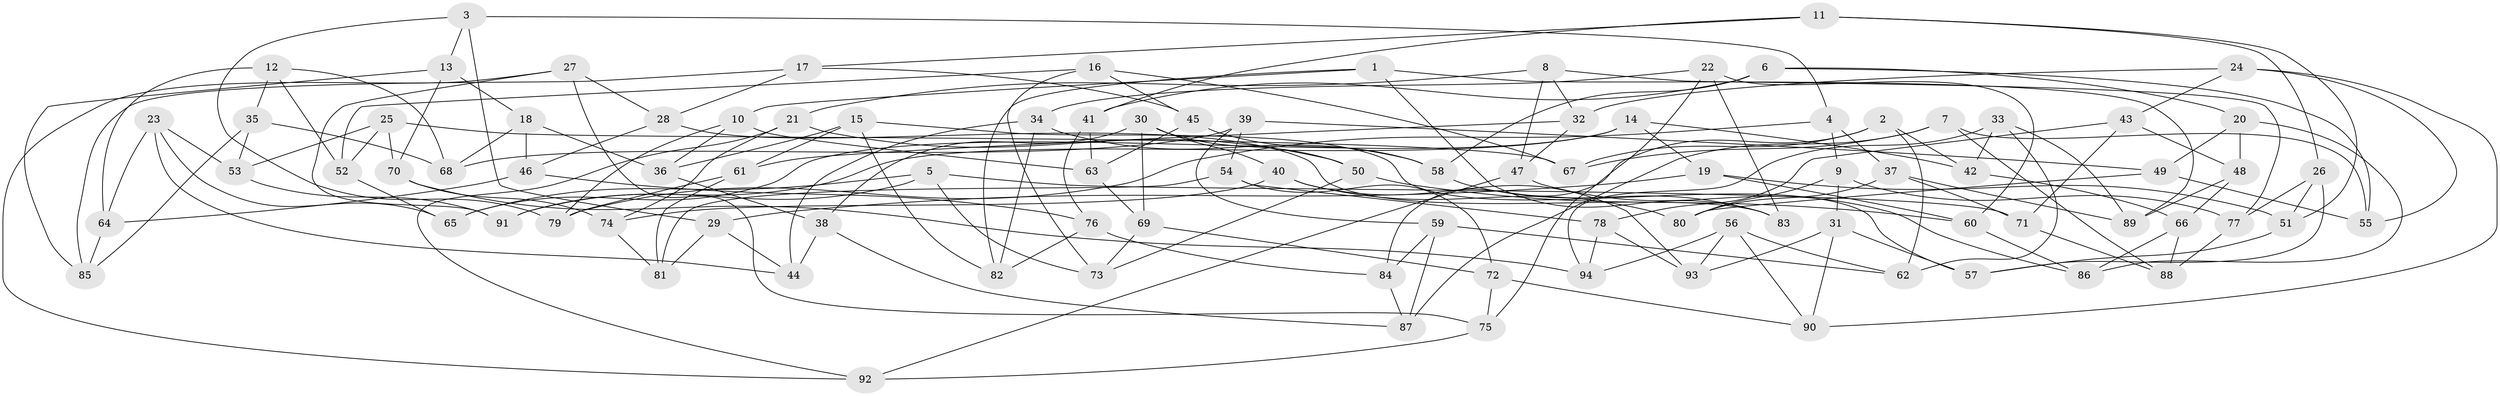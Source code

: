 // Generated by graph-tools (version 1.1) at 2025/16/03/09/25 04:16:15]
// undirected, 94 vertices, 188 edges
graph export_dot {
graph [start="1"]
  node [color=gray90,style=filled];
  1;
  2;
  3;
  4;
  5;
  6;
  7;
  8;
  9;
  10;
  11;
  12;
  13;
  14;
  15;
  16;
  17;
  18;
  19;
  20;
  21;
  22;
  23;
  24;
  25;
  26;
  27;
  28;
  29;
  30;
  31;
  32;
  33;
  34;
  35;
  36;
  37;
  38;
  39;
  40;
  41;
  42;
  43;
  44;
  45;
  46;
  47;
  48;
  49;
  50;
  51;
  52;
  53;
  54;
  55;
  56;
  57;
  58;
  59;
  60;
  61;
  62;
  63;
  64;
  65;
  66;
  67;
  68;
  69;
  70;
  71;
  72;
  73;
  74;
  75;
  76;
  77;
  78;
  79;
  80;
  81;
  82;
  83;
  84;
  85;
  86;
  87;
  88;
  89;
  90;
  91;
  92;
  93;
  94;
  1 -- 89;
  1 -- 83;
  1 -- 82;
  1 -- 10;
  2 -- 62;
  2 -- 84;
  2 -- 67;
  2 -- 42;
  3 -- 4;
  3 -- 13;
  3 -- 79;
  3 -- 29;
  4 -- 9;
  4 -- 79;
  4 -- 37;
  5 -- 73;
  5 -- 71;
  5 -- 91;
  5 -- 65;
  6 -- 58;
  6 -- 20;
  6 -- 55;
  6 -- 41;
  7 -- 67;
  7 -- 88;
  7 -- 55;
  7 -- 87;
  8 -- 32;
  8 -- 21;
  8 -- 77;
  8 -- 47;
  9 -- 77;
  9 -- 80;
  9 -- 31;
  10 -- 63;
  10 -- 79;
  10 -- 36;
  11 -- 41;
  11 -- 51;
  11 -- 26;
  11 -- 17;
  12 -- 35;
  12 -- 64;
  12 -- 68;
  12 -- 52;
  13 -- 70;
  13 -- 85;
  13 -- 18;
  14 -- 19;
  14 -- 42;
  14 -- 91;
  14 -- 65;
  15 -- 82;
  15 -- 61;
  15 -- 36;
  15 -- 57;
  16 -- 45;
  16 -- 73;
  16 -- 67;
  16 -- 52;
  17 -- 45;
  17 -- 28;
  17 -- 85;
  18 -- 68;
  18 -- 36;
  18 -- 46;
  19 -- 51;
  19 -- 60;
  19 -- 29;
  20 -- 86;
  20 -- 48;
  20 -- 49;
  21 -- 92;
  21 -- 50;
  21 -- 74;
  22 -- 75;
  22 -- 83;
  22 -- 34;
  22 -- 60;
  23 -- 44;
  23 -- 65;
  23 -- 53;
  23 -- 64;
  24 -- 90;
  24 -- 32;
  24 -- 43;
  24 -- 55;
  25 -- 67;
  25 -- 52;
  25 -- 70;
  25 -- 53;
  26 -- 57;
  26 -- 77;
  26 -- 51;
  27 -- 75;
  27 -- 92;
  27 -- 28;
  27 -- 91;
  28 -- 46;
  28 -- 83;
  29 -- 81;
  29 -- 44;
  30 -- 40;
  30 -- 38;
  30 -- 50;
  30 -- 69;
  31 -- 93;
  31 -- 57;
  31 -- 90;
  32 -- 47;
  32 -- 61;
  33 -- 89;
  33 -- 94;
  33 -- 42;
  33 -- 62;
  34 -- 44;
  34 -- 82;
  34 -- 58;
  35 -- 68;
  35 -- 53;
  35 -- 85;
  36 -- 38;
  37 -- 71;
  37 -- 80;
  37 -- 89;
  38 -- 87;
  38 -- 44;
  39 -- 59;
  39 -- 54;
  39 -- 68;
  39 -- 49;
  40 -- 80;
  40 -- 74;
  40 -- 93;
  41 -- 63;
  41 -- 76;
  42 -- 66;
  43 -- 71;
  43 -- 48;
  43 -- 78;
  45 -- 63;
  45 -- 58;
  46 -- 64;
  46 -- 76;
  47 -- 92;
  47 -- 86;
  48 -- 66;
  48 -- 89;
  49 -- 55;
  49 -- 80;
  50 -- 73;
  50 -- 60;
  51 -- 57;
  52 -- 65;
  53 -- 91;
  54 -- 81;
  54 -- 78;
  54 -- 72;
  56 -- 90;
  56 -- 93;
  56 -- 94;
  56 -- 62;
  58 -- 83;
  59 -- 87;
  59 -- 62;
  59 -- 84;
  60 -- 86;
  61 -- 79;
  61 -- 81;
  63 -- 69;
  64 -- 85;
  66 -- 86;
  66 -- 88;
  69 -- 73;
  69 -- 72;
  70 -- 94;
  70 -- 74;
  71 -- 88;
  72 -- 75;
  72 -- 90;
  74 -- 81;
  75 -- 92;
  76 -- 84;
  76 -- 82;
  77 -- 88;
  78 -- 94;
  78 -- 93;
  84 -- 87;
}
